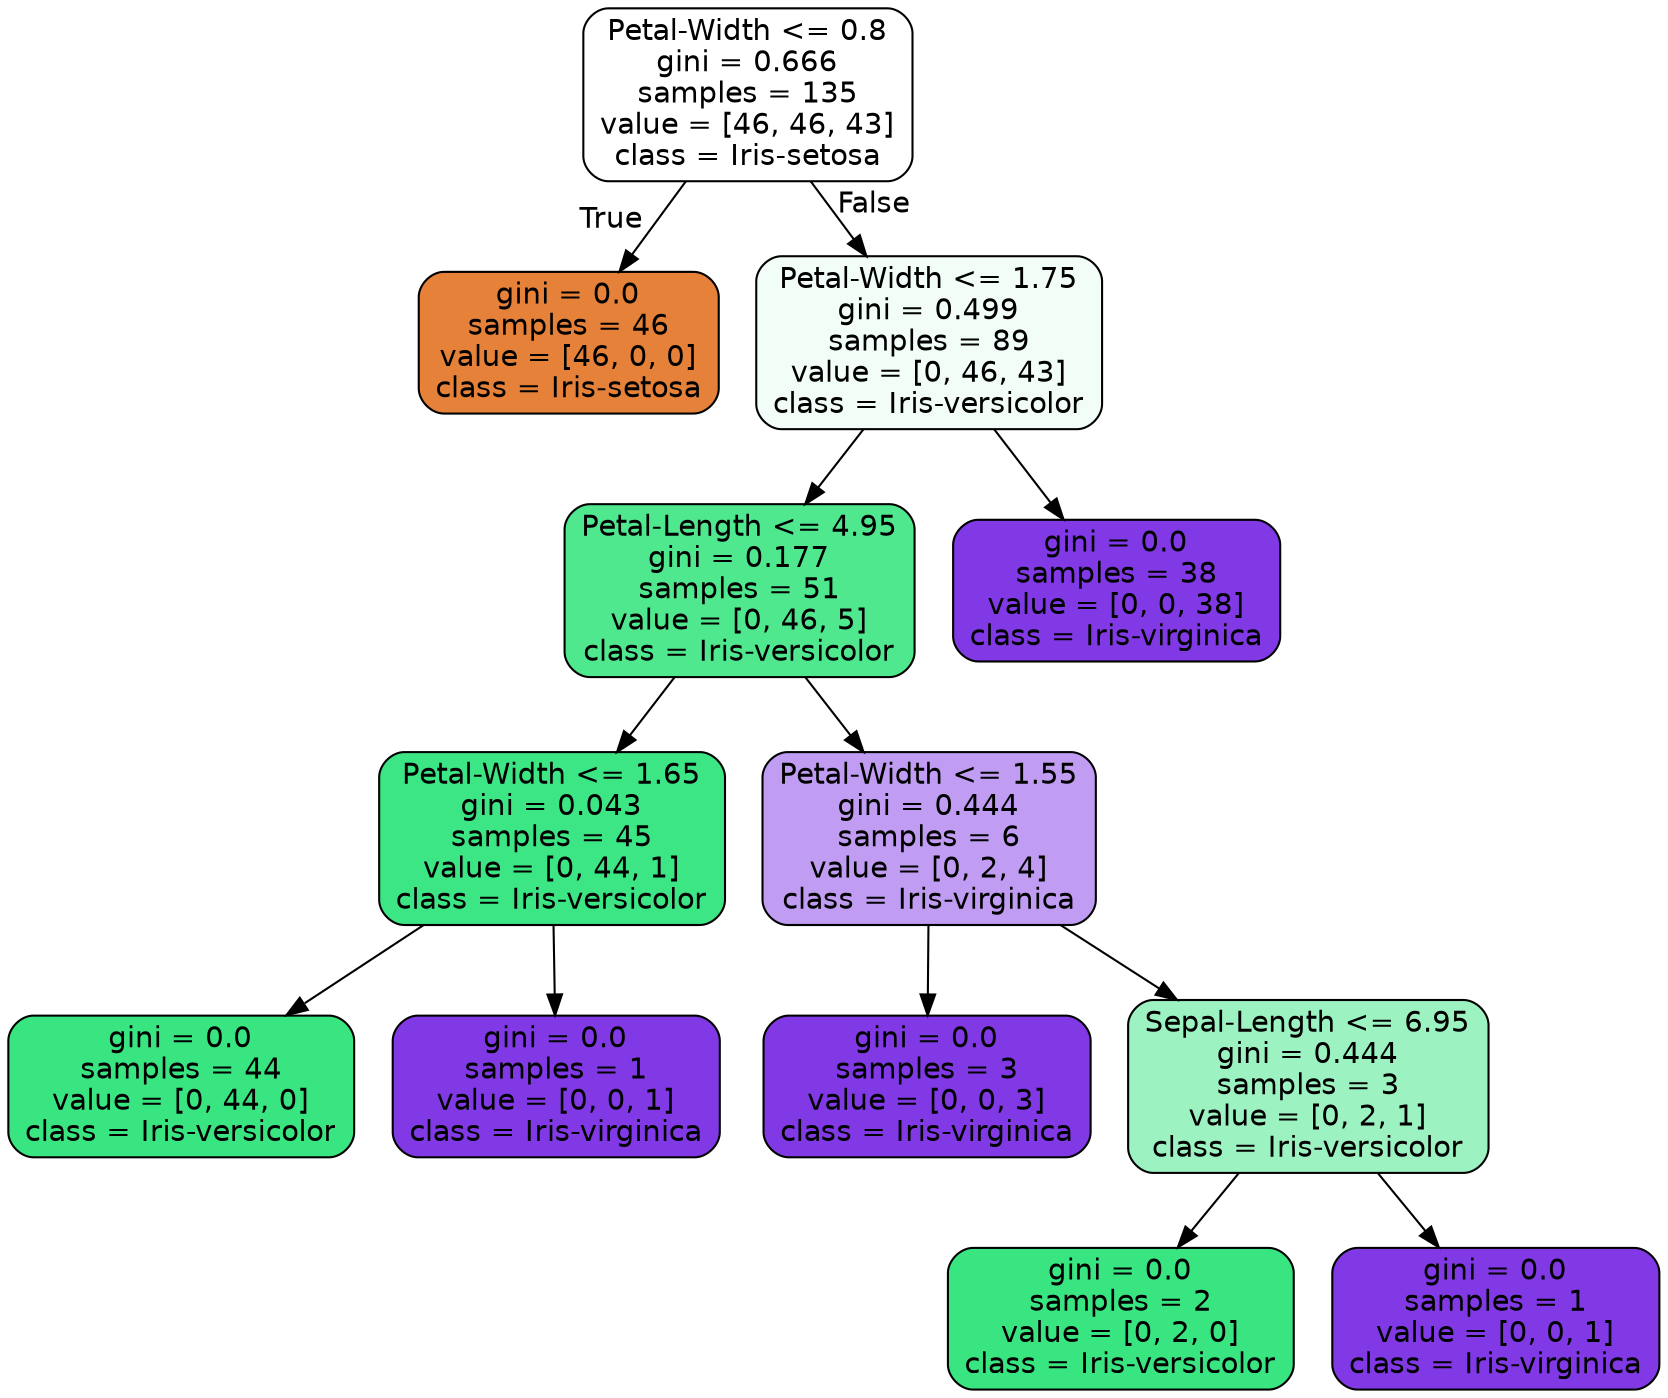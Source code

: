 digraph Tree {
node [shape=box, style="filled, rounded", color="black", fontname=helvetica] ;
edge [fontname=helvetica] ;
0 [label="Petal-Width <= 0.8\ngini = 0.666\nsamples = 135\nvalue = [46, 46, 43]\nclass = Iris-setosa", fillcolor="#ffffff"] ;
1 [label="gini = 0.0\nsamples = 46\nvalue = [46, 0, 0]\nclass = Iris-setosa", fillcolor="#e58139"] ;
0 -> 1 [labeldistance=2.5, labelangle=45, headlabel="True"] ;
2 [label="Petal-Width <= 1.75\ngini = 0.499\nsamples = 89\nvalue = [0, 46, 43]\nclass = Iris-versicolor", fillcolor="#f2fdf7"] ;
0 -> 2 [labeldistance=2.5, labelangle=-45, headlabel="False"] ;
3 [label="Petal-Length <= 4.95\ngini = 0.177\nsamples = 51\nvalue = [0, 46, 5]\nclass = Iris-versicolor", fillcolor="#4fe88f"] ;
2 -> 3 ;
4 [label="Petal-Width <= 1.65\ngini = 0.043\nsamples = 45\nvalue = [0, 44, 1]\nclass = Iris-versicolor", fillcolor="#3de684"] ;
3 -> 4 ;
5 [label="gini = 0.0\nsamples = 44\nvalue = [0, 44, 0]\nclass = Iris-versicolor", fillcolor="#39e581"] ;
4 -> 5 ;
6 [label="gini = 0.0\nsamples = 1\nvalue = [0, 0, 1]\nclass = Iris-virginica", fillcolor="#8139e5"] ;
4 -> 6 ;
7 [label="Petal-Width <= 1.55\ngini = 0.444\nsamples = 6\nvalue = [0, 2, 4]\nclass = Iris-virginica", fillcolor="#c09cf2"] ;
3 -> 7 ;
8 [label="gini = 0.0\nsamples = 3\nvalue = [0, 0, 3]\nclass = Iris-virginica", fillcolor="#8139e5"] ;
7 -> 8 ;
9 [label="Sepal-Length <= 6.95\ngini = 0.444\nsamples = 3\nvalue = [0, 2, 1]\nclass = Iris-versicolor", fillcolor="#9cf2c0"] ;
7 -> 9 ;
10 [label="gini = 0.0\nsamples = 2\nvalue = [0, 2, 0]\nclass = Iris-versicolor", fillcolor="#39e581"] ;
9 -> 10 ;
11 [label="gini = 0.0\nsamples = 1\nvalue = [0, 0, 1]\nclass = Iris-virginica", fillcolor="#8139e5"] ;
9 -> 11 ;
12 [label="gini = 0.0\nsamples = 38\nvalue = [0, 0, 38]\nclass = Iris-virginica", fillcolor="#8139e5"] ;
2 -> 12 ;
}